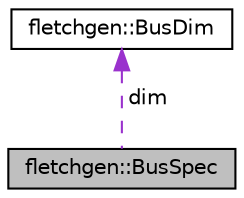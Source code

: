 digraph "fletchgen::BusSpec"
{
 // LATEX_PDF_SIZE
  edge [fontname="Helvetica",fontsize="10",labelfontname="Helvetica",labelfontsize="10"];
  node [fontname="Helvetica",fontsize="10",shape=record];
  Node1 [label="fletchgen::BusSpec",height=0.2,width=0.4,color="black", fillcolor="grey75", style="filled", fontcolor="black",tooltip="Holds bus dimensions and function, without instantiating Cerata nodes."];
  Node2 -> Node1 [dir="back",color="darkorchid3",fontsize="10",style="dashed",label=" dim" ,fontname="Helvetica"];
  Node2 [label="fletchgen::BusDim",height=0.2,width=0.4,color="black", fillcolor="white", style="filled",URL="$structfletchgen_1_1_bus_dim.html",tooltip="Holds bus interface dimensions."];
}
